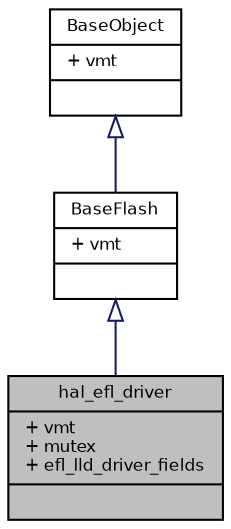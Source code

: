 digraph "hal_efl_driver"
{
  bgcolor="transparent";
  edge [fontname="Helvetica",fontsize="8",labelfontname="Helvetica",labelfontsize="8"];
  node [fontname="Helvetica",fontsize="8",shape=record];
  Node0 [label="{hal_efl_driver\n|+ vmt\l+ mutex\l+ efl_lld_driver_fields\l|}",height=0.2,width=0.4,color="black", fillcolor="grey75", style="filled", fontcolor="black"];
  Node1 -> Node0 [dir="back",color="midnightblue",fontsize="8",style="solid",arrowtail="onormal",fontname="Helvetica"];
  Node1 [label="{BaseFlash\n|+ vmt\l|}",height=0.2,width=0.4,color="black",URL="$struct_base_flash.html",tooltip="Base flash class. "];
  Node2 -> Node1 [dir="back",color="midnightblue",fontsize="8",style="solid",arrowtail="onormal",fontname="Helvetica"];
  Node2 [label="{BaseObject\n|+ vmt\l|}",height=0.2,width=0.4,color="black",URL="$struct_base_object.html",tooltip="Base object class. "];
}
